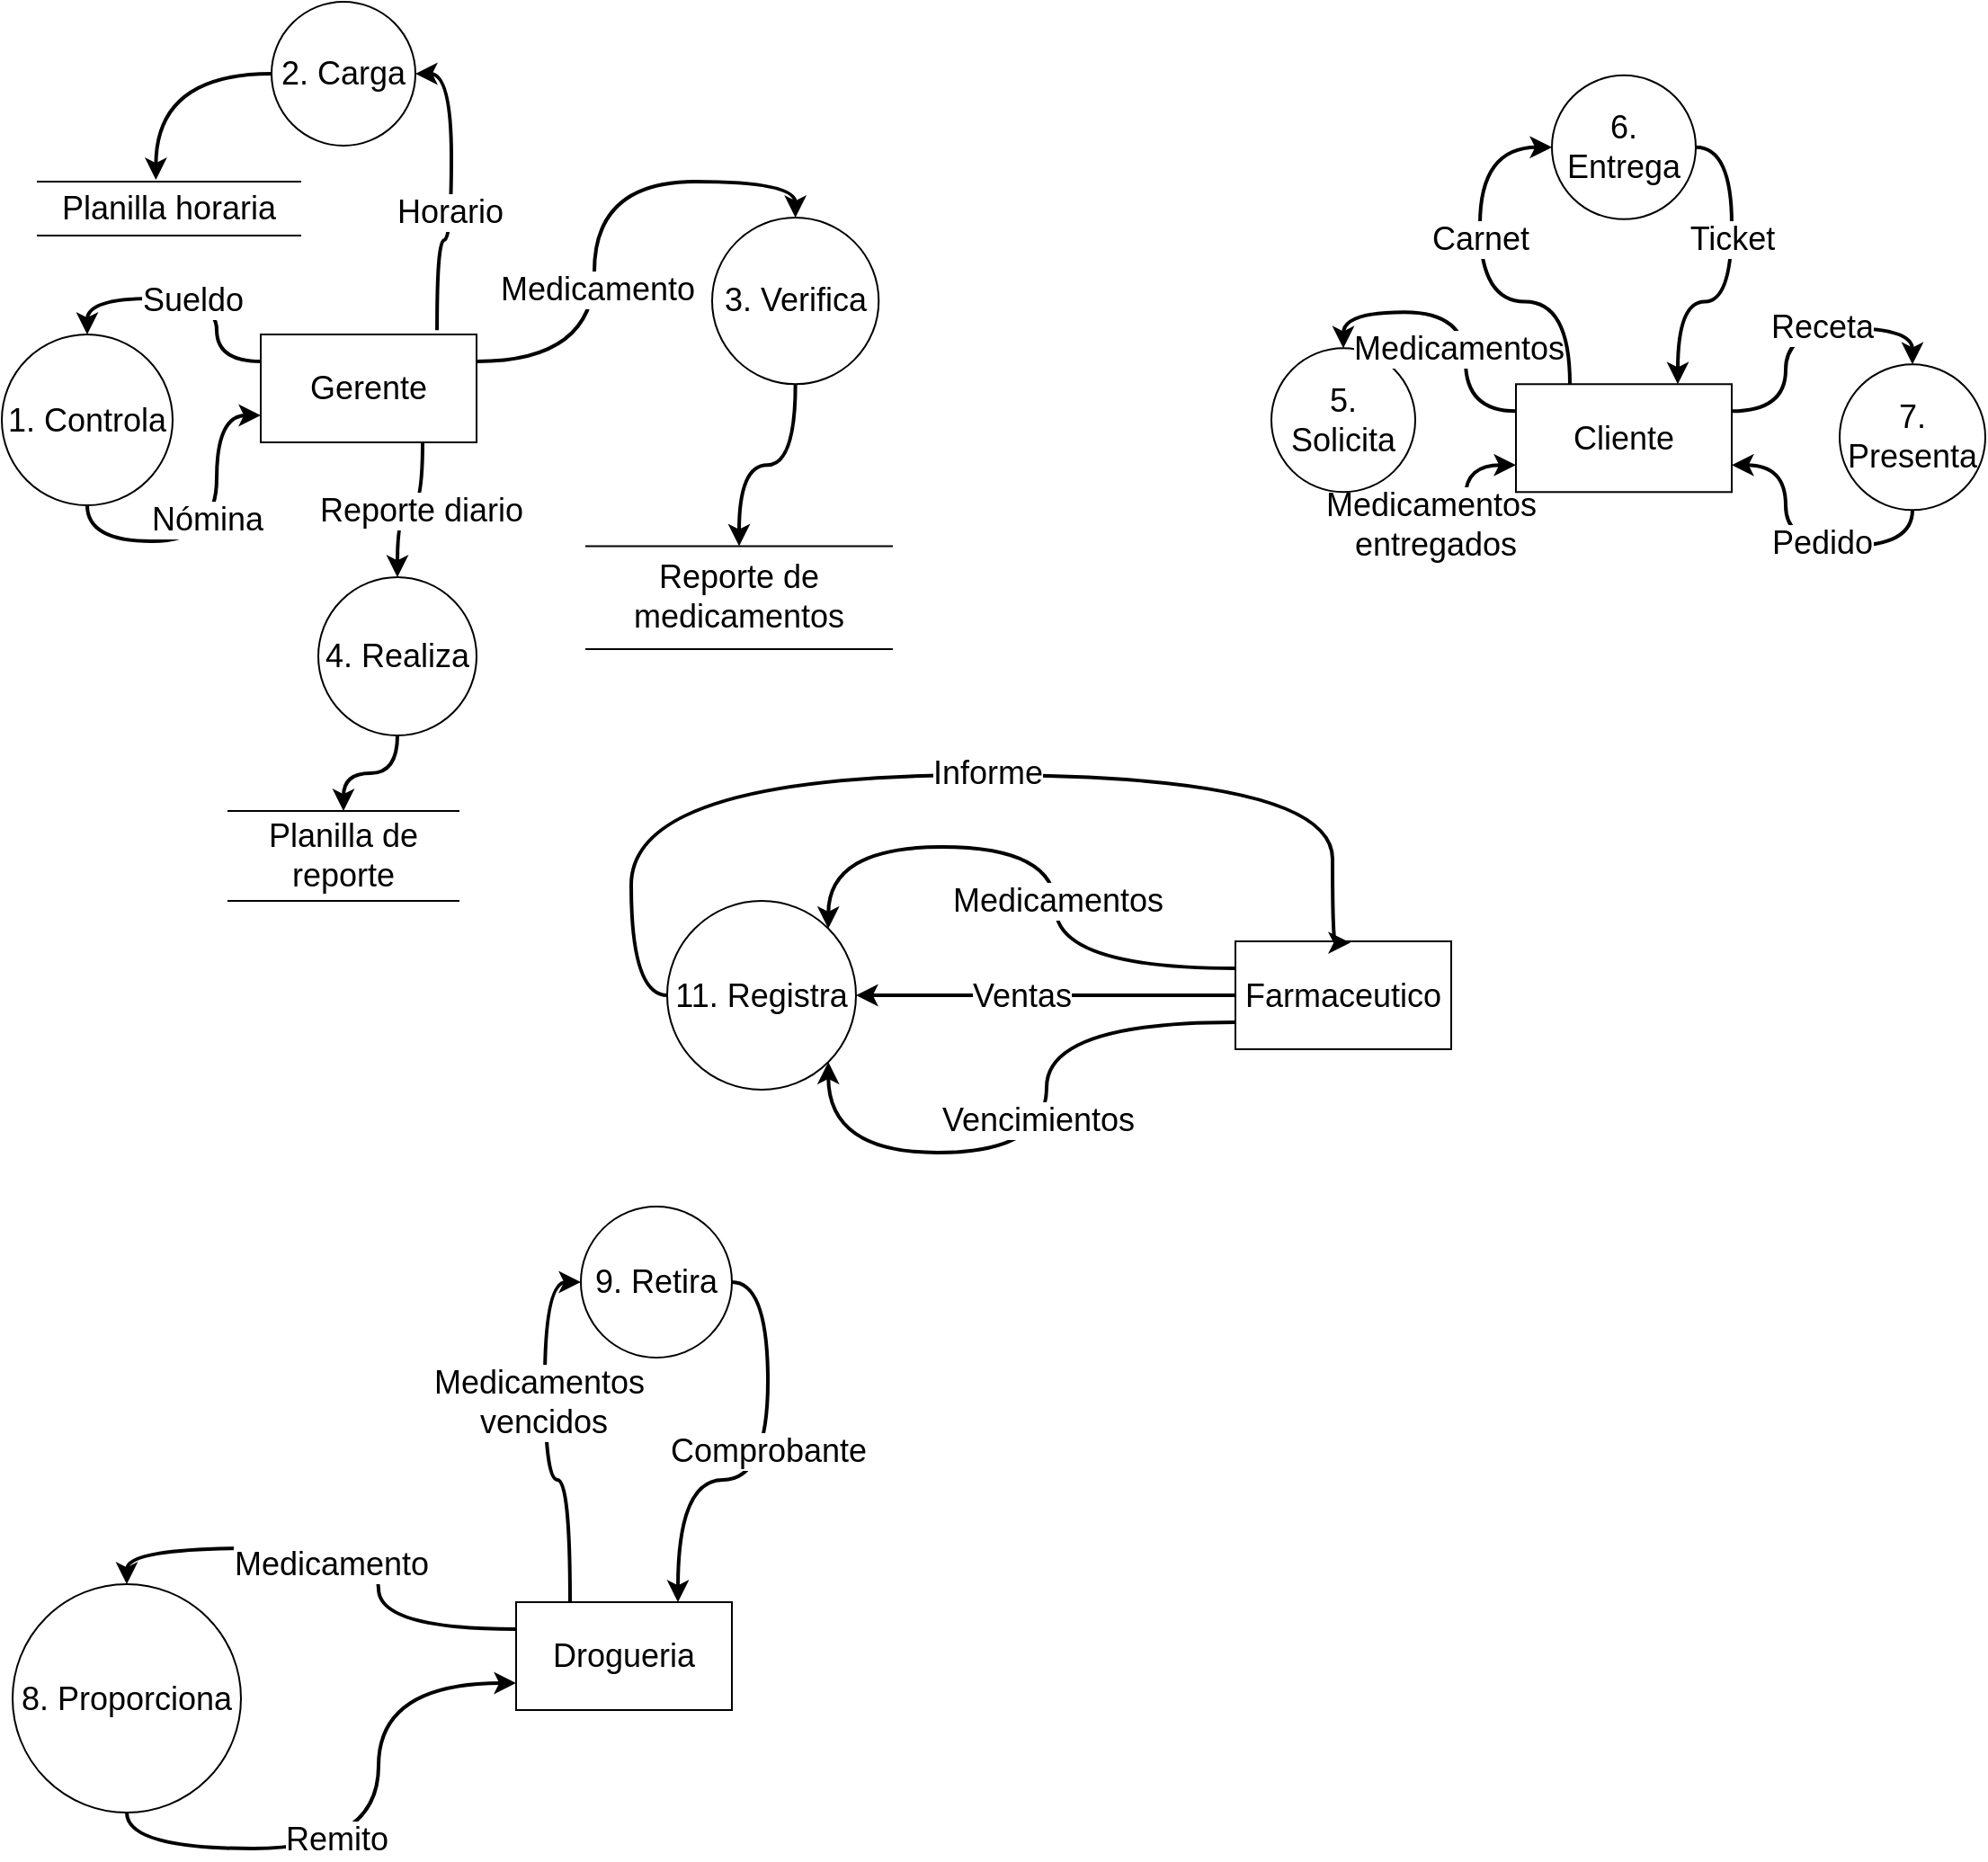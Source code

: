 <mxfile version="24.8.6" pages="2">
  <diagram id="8bPWiTlcKolvTdHzhJPU" name="DFD_Farmacia">
    <mxGraphModel dx="1303" dy="706" grid="1" gridSize="10" guides="1" tooltips="1" connect="1" arrows="1" fold="1" page="1" pageScale="1" pageWidth="827" pageHeight="1169" math="0" shadow="0">
      <root>
        <mxCell id="0" />
        <mxCell id="1" parent="0" />
        <mxCell id="YV-PIig6HxP3eE1vPEk6-2" style="edgeStyle=orthogonalEdgeStyle;shape=connector;curved=1;rounded=0;orthogonalLoop=1;jettySize=auto;html=1;exitX=0;exitY=0.25;exitDx=0;exitDy=0;strokeColor=default;align=center;verticalAlign=middle;fontFamily=Helvetica;fontSize=18;fontColor=default;labelBackgroundColor=default;endArrow=classic;entryX=0.5;entryY=0;entryDx=0;entryDy=0;strokeWidth=2;" parent="1" source="YV-PIig6HxP3eE1vPEk6-7" target="YV-PIig6HxP3eE1vPEk6-4" edge="1">
          <mxGeometry relative="1" as="geometry">
            <mxPoint x="144" y="170" as="targetPoint" />
          </mxGeometry>
        </mxCell>
        <mxCell id="YV-PIig6HxP3eE1vPEk6-3" value="Sueldo" style="edgeLabel;html=1;align=center;verticalAlign=middle;resizable=0;points=[];fontFamily=Helvetica;fontSize=18;fontColor=default;labelBackgroundColor=default;" parent="YV-PIig6HxP3eE1vPEk6-2" connectable="0" vertex="1">
          <mxGeometry x="0.07" y="2" relative="1" as="geometry">
            <mxPoint x="8" y="-1" as="offset" />
          </mxGeometry>
        </mxCell>
        <mxCell id="_czeDnfp9WcagnM8m164-10" style="edgeStyle=orthogonalEdgeStyle;shape=connector;curved=1;rounded=0;orthogonalLoop=1;jettySize=auto;html=1;exitX=0.5;exitY=1;exitDx=0;exitDy=0;entryX=0;entryY=0.75;entryDx=0;entryDy=0;strokeColor=default;align=center;verticalAlign=middle;fontFamily=Helvetica;fontSize=11;fontColor=default;labelBackgroundColor=default;endArrow=classic;strokeWidth=2;" edge="1" parent="1" source="YV-PIig6HxP3eE1vPEk6-4" target="YV-PIig6HxP3eE1vPEk6-7">
          <mxGeometry relative="1" as="geometry" />
        </mxCell>
        <mxCell id="_czeDnfp9WcagnM8m164-11" value="&lt;font style=&quot;font-size: 18px;&quot;&gt;Nómina&lt;/font&gt;" style="edgeLabel;html=1;align=center;verticalAlign=middle;resizable=0;points=[];fontFamily=Helvetica;fontSize=11;fontColor=default;labelBackgroundColor=default;" vertex="1" connectable="0" parent="_czeDnfp9WcagnM8m164-10">
          <mxGeometry x="0.123" y="6" relative="1" as="geometry">
            <mxPoint as="offset" />
          </mxGeometry>
        </mxCell>
        <mxCell id="YV-PIig6HxP3eE1vPEk6-4" value="1. Controla" style="ellipse;whiteSpace=wrap;html=1;aspect=fixed;fontSize=18;" parent="1" vertex="1">
          <mxGeometry x="4" y="195" width="95" height="95" as="geometry" />
        </mxCell>
        <mxCell id="YV-PIig6HxP3eE1vPEk6-5" value="2. Carga" style="ellipse;whiteSpace=wrap;html=1;aspect=fixed;fontSize=18;" parent="1" vertex="1">
          <mxGeometry x="154" y="10" width="80" height="80" as="geometry" />
        </mxCell>
        <mxCell id="YV-PIig6HxP3eE1vPEk6-27" style="edgeStyle=orthogonalEdgeStyle;shape=connector;curved=1;rounded=0;orthogonalLoop=1;jettySize=auto;html=1;exitX=0.5;exitY=1;exitDx=0;exitDy=0;entryX=0.5;entryY=0;entryDx=0;entryDy=0;strokeColor=default;align=center;verticalAlign=middle;fontFamily=Helvetica;fontSize=18;fontColor=default;labelBackgroundColor=default;endArrow=classic;strokeWidth=2;" parent="1" source="YV-PIig6HxP3eE1vPEk6-6" target="YV-PIig6HxP3eE1vPEk6-26" edge="1">
          <mxGeometry relative="1" as="geometry" />
        </mxCell>
        <mxCell id="YV-PIig6HxP3eE1vPEk6-6" value="4. Realiza" style="ellipse;whiteSpace=wrap;html=1;aspect=fixed;fontSize=18;" parent="1" vertex="1">
          <mxGeometry x="180" y="330" width="88" height="88" as="geometry" />
        </mxCell>
        <mxCell id="YV-PIig6HxP3eE1vPEk6-22" style="edgeStyle=orthogonalEdgeStyle;shape=connector;curved=1;rounded=0;orthogonalLoop=1;jettySize=auto;html=1;exitX=1;exitY=0.25;exitDx=0;exitDy=0;entryX=0.5;entryY=0;entryDx=0;entryDy=0;strokeColor=default;align=center;verticalAlign=middle;fontFamily=Helvetica;fontSize=18;fontColor=default;labelBackgroundColor=default;endArrow=classic;strokeWidth=2;" parent="1" source="YV-PIig6HxP3eE1vPEk6-7" target="YV-PIig6HxP3eE1vPEk6-8" edge="1">
          <mxGeometry relative="1" as="geometry" />
        </mxCell>
        <mxCell id="YV-PIig6HxP3eE1vPEk6-23" value="Medicamento" style="edgeLabel;html=1;align=center;verticalAlign=middle;resizable=0;points=[];fontFamily=Helvetica;fontSize=18;fontColor=default;labelBackgroundColor=default;" parent="YV-PIig6HxP3eE1vPEk6-22" connectable="0" vertex="1">
          <mxGeometry x="-0.362" y="-2" relative="1" as="geometry">
            <mxPoint x="-1" y="-11" as="offset" />
          </mxGeometry>
        </mxCell>
        <mxCell id="YV-PIig6HxP3eE1vPEk6-24" style="edgeStyle=orthogonalEdgeStyle;shape=connector;curved=1;rounded=0;orthogonalLoop=1;jettySize=auto;html=1;exitX=0.75;exitY=1;exitDx=0;exitDy=0;entryX=0.5;entryY=0;entryDx=0;entryDy=0;strokeColor=default;align=center;verticalAlign=middle;fontFamily=Helvetica;fontSize=18;fontColor=default;labelBackgroundColor=default;endArrow=classic;strokeWidth=2;" parent="1" source="YV-PIig6HxP3eE1vPEk6-7" target="YV-PIig6HxP3eE1vPEk6-6" edge="1">
          <mxGeometry relative="1" as="geometry" />
        </mxCell>
        <mxCell id="YV-PIig6HxP3eE1vPEk6-25" value="Reporte diario" style="edgeLabel;html=1;align=center;verticalAlign=middle;resizable=0;points=[];fontFamily=Helvetica;fontSize=18;fontColor=default;labelBackgroundColor=default;" parent="YV-PIig6HxP3eE1vPEk6-24" connectable="0" vertex="1">
          <mxGeometry x="0.107" y="-2" relative="1" as="geometry">
            <mxPoint x="11" y="2" as="offset" />
          </mxGeometry>
        </mxCell>
        <mxCell id="YV-PIig6HxP3eE1vPEk6-7" value="Gerente" style="rounded=0;whiteSpace=wrap;html=1;fontSize=18;" parent="1" vertex="1">
          <mxGeometry x="148" y="195" width="120" height="60" as="geometry" />
        </mxCell>
        <mxCell id="WtPq1VVU2qWThRhTAuw3-4" style="edgeStyle=orthogonalEdgeStyle;rounded=0;orthogonalLoop=1;jettySize=auto;html=1;exitX=0.5;exitY=1;exitDx=0;exitDy=0;entryX=0.5;entryY=0;entryDx=0;entryDy=0;curved=1;fontSize=18;strokeWidth=2;" parent="1" source="YV-PIig6HxP3eE1vPEk6-8" target="WtPq1VVU2qWThRhTAuw3-3" edge="1">
          <mxGeometry relative="1" as="geometry" />
        </mxCell>
        <mxCell id="YV-PIig6HxP3eE1vPEk6-8" value="3. Verifica" style="ellipse;whiteSpace=wrap;html=1;aspect=fixed;fontSize=18;" parent="1" vertex="1">
          <mxGeometry x="399" y="130" width="92.64" height="92.64" as="geometry" />
        </mxCell>
        <mxCell id="_czeDnfp9WcagnM8m164-1" style="edgeStyle=orthogonalEdgeStyle;rounded=0;orthogonalLoop=1;jettySize=auto;html=1;exitX=0;exitY=0.25;exitDx=0;exitDy=0;entryX=1;entryY=0;entryDx=0;entryDy=0;curved=1;strokeWidth=2;" edge="1" parent="1" source="YV-PIig6HxP3eE1vPEk6-14" target="-HLmebLIenSybxcBl1Y0-35">
          <mxGeometry relative="1" as="geometry">
            <Array as="points">
              <mxPoint x="590" y="547" />
              <mxPoint x="590" y="480" />
              <mxPoint x="464" y="480" />
            </Array>
          </mxGeometry>
        </mxCell>
        <mxCell id="_czeDnfp9WcagnM8m164-4" value="&lt;font style=&quot;font-size: 18px;&quot;&gt;Medicamentos&lt;/font&gt;" style="edgeLabel;html=1;align=center;verticalAlign=middle;resizable=0;points=[];" vertex="1" connectable="0" parent="_czeDnfp9WcagnM8m164-1">
          <mxGeometry x="0.209" y="4" relative="1" as="geometry">
            <mxPoint x="38" y="26" as="offset" />
          </mxGeometry>
        </mxCell>
        <mxCell id="_czeDnfp9WcagnM8m164-2" style="edgeStyle=orthogonalEdgeStyle;rounded=0;orthogonalLoop=1;jettySize=auto;html=1;exitX=0;exitY=0.75;exitDx=0;exitDy=0;entryX=1;entryY=1;entryDx=0;entryDy=0;curved=1;strokeWidth=2;" edge="1" parent="1" source="YV-PIig6HxP3eE1vPEk6-14" target="-HLmebLIenSybxcBl1Y0-35">
          <mxGeometry relative="1" as="geometry">
            <Array as="points">
              <mxPoint x="585" y="577" />
              <mxPoint x="585" y="650" />
              <mxPoint x="464" y="650" />
            </Array>
          </mxGeometry>
        </mxCell>
        <mxCell id="_czeDnfp9WcagnM8m164-6" value="&lt;font style=&quot;font-size: 18px;&quot;&gt;Vencimientos&lt;/font&gt;" style="edgeLabel;html=1;align=center;verticalAlign=middle;resizable=0;points=[];" vertex="1" connectable="0" parent="_czeDnfp9WcagnM8m164-2">
          <mxGeometry x="-0.038" y="-6" relative="1" as="geometry">
            <mxPoint x="1" y="-9" as="offset" />
          </mxGeometry>
        </mxCell>
        <mxCell id="_czeDnfp9WcagnM8m164-3" style="edgeStyle=orthogonalEdgeStyle;rounded=0;orthogonalLoop=1;jettySize=auto;html=1;exitX=0;exitY=0.5;exitDx=0;exitDy=0;entryX=1;entryY=0.5;entryDx=0;entryDy=0;curved=1;strokeWidth=2;" edge="1" parent="1" source="YV-PIig6HxP3eE1vPEk6-14" target="-HLmebLIenSybxcBl1Y0-35">
          <mxGeometry relative="1" as="geometry" />
        </mxCell>
        <mxCell id="_czeDnfp9WcagnM8m164-5" value="&lt;font style=&quot;font-size: 18px;&quot;&gt;Ventas&lt;/font&gt;" style="edgeLabel;html=1;align=center;verticalAlign=middle;resizable=0;points=[];" vertex="1" connectable="0" parent="_czeDnfp9WcagnM8m164-3">
          <mxGeometry x="0.059" relative="1" as="geometry">
            <mxPoint x="-8" as="offset" />
          </mxGeometry>
        </mxCell>
        <mxCell id="YV-PIig6HxP3eE1vPEk6-14" value="Farmaceutico" style="rounded=0;whiteSpace=wrap;html=1;fontSize=18;" parent="1" vertex="1">
          <mxGeometry x="690" y="532.5" width="120" height="60" as="geometry" />
        </mxCell>
        <mxCell id="YV-PIig6HxP3eE1vPEk6-18" style="edgeStyle=orthogonalEdgeStyle;shape=connector;curved=1;rounded=0;orthogonalLoop=1;jettySize=auto;html=1;exitX=0.817;exitY=-0.039;exitDx=0;exitDy=0;entryX=1;entryY=0.5;entryDx=0;entryDy=0;strokeColor=default;align=center;verticalAlign=middle;fontFamily=Helvetica;fontSize=18;fontColor=default;labelBackgroundColor=default;endArrow=classic;exitPerimeter=0;strokeWidth=2;" parent="1" source="YV-PIig6HxP3eE1vPEk6-7" target="YV-PIig6HxP3eE1vPEk6-5" edge="1">
          <mxGeometry relative="1" as="geometry" />
        </mxCell>
        <mxCell id="YV-PIig6HxP3eE1vPEk6-19" value="Horario" style="edgeLabel;html=1;align=center;verticalAlign=middle;resizable=0;points=[];fontFamily=Helvetica;fontSize=18;fontColor=default;labelBackgroundColor=default;" parent="YV-PIig6HxP3eE1vPEk6-18" connectable="0" vertex="1">
          <mxGeometry x="-0.135" y="1" relative="1" as="geometry">
            <mxPoint as="offset" />
          </mxGeometry>
        </mxCell>
        <mxCell id="YV-PIig6HxP3eE1vPEk6-20" value="Planilla horaria" style="shape=partialRectangle;whiteSpace=wrap;html=1;left=0;right=0;fillColor=none;fontFamily=Helvetica;fontSize=18;fontColor=default;labelBackgroundColor=default;" parent="1" vertex="1">
          <mxGeometry x="24" y="110" width="146" height="30" as="geometry" />
        </mxCell>
        <mxCell id="YV-PIig6HxP3eE1vPEk6-26" value="Planilla de reporte" style="shape=partialRectangle;whiteSpace=wrap;html=1;left=0;right=0;fillColor=none;fontFamily=Helvetica;fontSize=18;fontColor=default;labelBackgroundColor=default;" parent="1" vertex="1">
          <mxGeometry x="130" y="460" width="128" height="50" as="geometry" />
        </mxCell>
        <mxCell id="YV-PIig6HxP3eE1vPEk6-47" style="edgeStyle=orthogonalEdgeStyle;shape=connector;curved=1;rounded=0;orthogonalLoop=1;jettySize=auto;html=1;exitX=0;exitY=0.25;exitDx=0;exitDy=0;strokeColor=default;align=center;verticalAlign=middle;fontFamily=Helvetica;fontSize=18;fontColor=default;labelBackgroundColor=default;endArrow=classic;entryX=0.5;entryY=0;entryDx=0;entryDy=0;strokeWidth=2;" parent="1" source="YV-PIig6HxP3eE1vPEk6-55" target="YV-PIig6HxP3eE1vPEk6-49" edge="1">
          <mxGeometry relative="1" as="geometry">
            <mxPoint x="174" y="520.04" as="targetPoint" />
          </mxGeometry>
        </mxCell>
        <mxCell id="YV-PIig6HxP3eE1vPEk6-48" value="Medicamento" style="edgeLabel;html=1;align=center;verticalAlign=middle;resizable=0;points=[];fontFamily=Helvetica;fontSize=18;fontColor=default;labelBackgroundColor=default;" parent="YV-PIig6HxP3eE1vPEk6-47" connectable="0" vertex="1">
          <mxGeometry x="0.07" y="2" relative="1" as="geometry">
            <mxPoint x="2" y="7" as="offset" />
          </mxGeometry>
        </mxCell>
        <mxCell id="YV-PIig6HxP3eE1vPEk6-49" value="8. Proporciona" style="ellipse;whiteSpace=wrap;html=1;aspect=fixed;fontSize=18;" parent="1" vertex="1">
          <mxGeometry x="10" y="890" width="127" height="127" as="geometry" />
        </mxCell>
        <mxCell id="-HLmebLIenSybxcBl1Y0-60" style="edgeStyle=orthogonalEdgeStyle;shape=connector;curved=1;rounded=0;orthogonalLoop=1;jettySize=auto;html=1;exitX=0.25;exitY=0;exitDx=0;exitDy=0;entryX=0;entryY=0.5;entryDx=0;entryDy=0;strokeColor=default;align=center;verticalAlign=middle;fontFamily=Helvetica;fontSize=18;fontColor=default;labelBackgroundColor=default;endArrow=classic;strokeWidth=2;" parent="1" source="YV-PIig6HxP3eE1vPEk6-55" target="-HLmebLIenSybxcBl1Y0-53" edge="1">
          <mxGeometry relative="1" as="geometry" />
        </mxCell>
        <mxCell id="-HLmebLIenSybxcBl1Y0-61" value="Medicamentos&amp;nbsp;&lt;div style=&quot;font-size: 18px;&quot;&gt;vencidos&lt;/div&gt;" style="edgeLabel;html=1;align=center;verticalAlign=middle;resizable=0;points=[];fontFamily=Helvetica;fontSize=18;fontColor=default;labelBackgroundColor=default;" parent="-HLmebLIenSybxcBl1Y0-60" vertex="1" connectable="0">
          <mxGeometry x="0.183" y="1" relative="1" as="geometry">
            <mxPoint as="offset" />
          </mxGeometry>
        </mxCell>
        <mxCell id="YV-PIig6HxP3eE1vPEk6-55" value="Drogueria" style="rounded=0;whiteSpace=wrap;html=1;fontSize=18;" parent="1" vertex="1">
          <mxGeometry x="290" y="900" width="120" height="60" as="geometry" />
        </mxCell>
        <mxCell id="YV-PIig6HxP3eE1vPEk6-57" style="edgeStyle=orthogonalEdgeStyle;shape=connector;curved=1;rounded=0;orthogonalLoop=1;jettySize=auto;html=1;strokeColor=default;align=center;verticalAlign=middle;fontFamily=Helvetica;fontSize=18;fontColor=default;labelBackgroundColor=default;endArrow=classic;entryX=0;entryY=0.75;entryDx=0;entryDy=0;exitX=0.5;exitY=1;exitDx=0;exitDy=0;strokeWidth=2;" parent="1" source="YV-PIig6HxP3eE1vPEk6-49" target="YV-PIig6HxP3eE1vPEk6-55" edge="1">
          <mxGeometry relative="1" as="geometry">
            <mxPoint x="74.0" y="660" as="targetPoint" />
          </mxGeometry>
        </mxCell>
        <mxCell id="YV-PIig6HxP3eE1vPEk6-58" value="Remito" style="edgeLabel;html=1;align=center;verticalAlign=middle;resizable=0;points=[];fontFamily=Helvetica;fontSize=18;fontColor=default;labelBackgroundColor=default;" parent="YV-PIig6HxP3eE1vPEk6-57" connectable="0" vertex="1">
          <mxGeometry x="-0.225" y="7" relative="1" as="geometry">
            <mxPoint x="9" y="2" as="offset" />
          </mxGeometry>
        </mxCell>
        <mxCell id="WtPq1VVU2qWThRhTAuw3-3" value="Reporte de medicamentos" style="shape=partialRectangle;whiteSpace=wrap;html=1;left=0;right=0;fillColor=none;fontFamily=Helvetica;fontSize=18;fontColor=default;labelBackgroundColor=default;" parent="1" vertex="1">
          <mxGeometry x="329" y="312.71" width="170" height="57.29" as="geometry" />
        </mxCell>
        <mxCell id="-HLmebLIenSybxcBl1Y0-17" style="edgeStyle=orthogonalEdgeStyle;shape=connector;curved=1;rounded=0;orthogonalLoop=1;jettySize=auto;html=1;exitX=0.5;exitY=1;exitDx=0;exitDy=0;entryX=1;entryY=0.75;entryDx=0;entryDy=0;strokeColor=default;align=center;verticalAlign=middle;fontFamily=Helvetica;fontSize=18;fontColor=default;labelBackgroundColor=default;endArrow=classic;strokeWidth=2;" parent="1" source="-HLmebLIenSybxcBl1Y0-19" target="-HLmebLIenSybxcBl1Y0-29" edge="1">
          <mxGeometry relative="1" as="geometry" />
        </mxCell>
        <mxCell id="-HLmebLIenSybxcBl1Y0-18" value="Pedido" style="edgeLabel;html=1;align=center;verticalAlign=middle;resizable=0;points=[];fontFamily=Helvetica;fontSize=18;fontColor=default;labelBackgroundColor=default;" parent="-HLmebLIenSybxcBl1Y0-17" vertex="1" connectable="0">
          <mxGeometry x="-0.071" y="-2" relative="1" as="geometry">
            <mxPoint x="6" as="offset" />
          </mxGeometry>
        </mxCell>
        <mxCell id="-HLmebLIenSybxcBl1Y0-19" value="7. Presenta" style="ellipse;whiteSpace=wrap;html=1;aspect=fixed;fontSize=18;" parent="1" vertex="1">
          <mxGeometry x="1026" y="211.64" width="81" height="81" as="geometry" />
        </mxCell>
        <mxCell id="-HLmebLIenSybxcBl1Y0-20" style="edgeStyle=orthogonalEdgeStyle;shape=connector;curved=1;rounded=0;orthogonalLoop=1;jettySize=auto;html=1;exitX=0.5;exitY=1;exitDx=0;exitDy=0;entryX=0;entryY=0.75;entryDx=0;entryDy=0;strokeColor=default;align=center;verticalAlign=middle;fontFamily=Helvetica;fontSize=18;fontColor=default;labelBackgroundColor=default;endArrow=classic;strokeWidth=2;" parent="1" source="-HLmebLIenSybxcBl1Y0-22" target="-HLmebLIenSybxcBl1Y0-29" edge="1">
          <mxGeometry relative="1" as="geometry" />
        </mxCell>
        <mxCell id="-HLmebLIenSybxcBl1Y0-21" value="Medicamentos&amp;nbsp;&lt;div style=&quot;font-size: 18px;&quot;&gt;entregados&lt;/div&gt;" style="edgeLabel;html=1;align=center;verticalAlign=middle;resizable=0;points=[];fontFamily=Helvetica;fontSize=18;fontColor=default;labelBackgroundColor=default;" parent="-HLmebLIenSybxcBl1Y0-20" vertex="1" connectable="0">
          <mxGeometry x="-0.298" y="3" relative="1" as="geometry">
            <mxPoint x="18" y="1" as="offset" />
          </mxGeometry>
        </mxCell>
        <mxCell id="-HLmebLIenSybxcBl1Y0-22" value="5. Solicita" style="ellipse;whiteSpace=wrap;html=1;aspect=fixed;fontSize=18;" parent="1" vertex="1">
          <mxGeometry x="710" y="202.64" width="80" height="80" as="geometry" />
        </mxCell>
        <mxCell id="-HLmebLIenSybxcBl1Y0-23" style="edgeStyle=orthogonalEdgeStyle;shape=connector;curved=1;rounded=0;orthogonalLoop=1;jettySize=auto;html=1;exitX=0;exitY=0.25;exitDx=0;exitDy=0;entryX=0.5;entryY=0;entryDx=0;entryDy=0;strokeColor=default;align=center;verticalAlign=middle;fontFamily=Helvetica;fontSize=18;fontColor=default;labelBackgroundColor=default;endArrow=classic;strokeWidth=2;" parent="1" source="-HLmebLIenSybxcBl1Y0-29" target="-HLmebLIenSybxcBl1Y0-22" edge="1">
          <mxGeometry relative="1" as="geometry" />
        </mxCell>
        <mxCell id="-HLmebLIenSybxcBl1Y0-24" value="Medicamentos" style="edgeLabel;html=1;align=center;verticalAlign=middle;resizable=0;points=[];fontFamily=Helvetica;fontSize=18;fontColor=default;labelBackgroundColor=default;" parent="-HLmebLIenSybxcBl1Y0-23" vertex="1" connectable="0">
          <mxGeometry x="0.265" y="1" relative="1" as="geometry">
            <mxPoint x="21" y="19" as="offset" />
          </mxGeometry>
        </mxCell>
        <mxCell id="-HLmebLIenSybxcBl1Y0-25" style="edgeStyle=orthogonalEdgeStyle;shape=connector;curved=1;rounded=0;orthogonalLoop=1;jettySize=auto;html=1;exitX=0.25;exitY=0;exitDx=0;exitDy=0;entryX=0;entryY=0.5;entryDx=0;entryDy=0;strokeColor=default;align=center;verticalAlign=middle;fontFamily=Helvetica;fontSize=18;fontColor=default;labelBackgroundColor=default;endArrow=classic;strokeWidth=2;" parent="1" source="-HLmebLIenSybxcBl1Y0-29" target="-HLmebLIenSybxcBl1Y0-32" edge="1">
          <mxGeometry relative="1" as="geometry" />
        </mxCell>
        <mxCell id="-HLmebLIenSybxcBl1Y0-26" value="Carnet" style="edgeLabel;html=1;align=center;verticalAlign=middle;resizable=0;points=[];fontFamily=Helvetica;fontSize=18;fontColor=default;labelBackgroundColor=default;" parent="-HLmebLIenSybxcBl1Y0-25" vertex="1" connectable="0">
          <mxGeometry x="-0.008" y="-3" relative="1" as="geometry">
            <mxPoint x="-3" y="-21" as="offset" />
          </mxGeometry>
        </mxCell>
        <mxCell id="-HLmebLIenSybxcBl1Y0-27" style="edgeStyle=orthogonalEdgeStyle;shape=connector;curved=1;rounded=0;orthogonalLoop=1;jettySize=auto;html=1;exitX=1;exitY=0.25;exitDx=0;exitDy=0;entryX=0.5;entryY=0;entryDx=0;entryDy=0;strokeColor=default;align=center;verticalAlign=middle;fontFamily=Helvetica;fontSize=18;fontColor=default;labelBackgroundColor=default;endArrow=classic;strokeWidth=2;" parent="1" source="-HLmebLIenSybxcBl1Y0-29" target="-HLmebLIenSybxcBl1Y0-19" edge="1">
          <mxGeometry relative="1" as="geometry" />
        </mxCell>
        <mxCell id="-HLmebLIenSybxcBl1Y0-28" value="Receta" style="edgeLabel;html=1;align=center;verticalAlign=middle;resizable=0;points=[];fontFamily=Helvetica;fontSize=18;fontColor=default;labelBackgroundColor=default;" parent="-HLmebLIenSybxcBl1Y0-27" vertex="1" connectable="0">
          <mxGeometry x="-0.224" y="-3" relative="1" as="geometry">
            <mxPoint x="17" y="-12" as="offset" />
          </mxGeometry>
        </mxCell>
        <mxCell id="-HLmebLIenSybxcBl1Y0-29" value="Cliente" style="rounded=0;whiteSpace=wrap;html=1;fontSize=18;" parent="1" vertex="1">
          <mxGeometry x="846" y="222.64" width="120" height="60" as="geometry" />
        </mxCell>
        <mxCell id="-HLmebLIenSybxcBl1Y0-30" style="edgeStyle=orthogonalEdgeStyle;shape=connector;curved=1;rounded=0;orthogonalLoop=1;jettySize=auto;html=1;exitX=1;exitY=0.5;exitDx=0;exitDy=0;strokeColor=default;align=center;verticalAlign=middle;fontFamily=Helvetica;fontSize=18;fontColor=default;labelBackgroundColor=default;endArrow=classic;entryX=0.75;entryY=0;entryDx=0;entryDy=0;strokeWidth=2;" parent="1" source="-HLmebLIenSybxcBl1Y0-32" target="-HLmebLIenSybxcBl1Y0-29" edge="1">
          <mxGeometry relative="1" as="geometry">
            <mxPoint x="1005.5" y="222.64" as="targetPoint" />
          </mxGeometry>
        </mxCell>
        <mxCell id="-HLmebLIenSybxcBl1Y0-31" value="Ticket" style="edgeLabel;html=1;align=center;verticalAlign=middle;resizable=0;points=[];fontFamily=Helvetica;fontSize=18;fontColor=default;labelBackgroundColor=default;" parent="-HLmebLIenSybxcBl1Y0-30" vertex="1" connectable="0">
          <mxGeometry x="0.042" relative="1" as="geometry">
            <mxPoint y="-24" as="offset" />
          </mxGeometry>
        </mxCell>
        <mxCell id="-HLmebLIenSybxcBl1Y0-32" value="6. Entrega" style="ellipse;whiteSpace=wrap;html=1;aspect=fixed;fontSize=18;" parent="1" vertex="1">
          <mxGeometry x="866" y="50.93" width="80" height="80" as="geometry" />
        </mxCell>
        <mxCell id="-HLmebLIenSybxcBl1Y0-35" value="11. Registra" style="ellipse;whiteSpace=wrap;html=1;aspect=fixed;fontSize=18;" parent="1" vertex="1">
          <mxGeometry x="374" y="510" width="105" height="105" as="geometry" />
        </mxCell>
        <mxCell id="-HLmebLIenSybxcBl1Y0-57" style="edgeStyle=orthogonalEdgeStyle;shape=connector;curved=1;rounded=0;orthogonalLoop=1;jettySize=auto;html=1;exitX=1;exitY=0.5;exitDx=0;exitDy=0;entryX=0.75;entryY=0;entryDx=0;entryDy=0;strokeColor=default;align=center;verticalAlign=middle;fontFamily=Helvetica;fontSize=18;fontColor=default;labelBackgroundColor=default;endArrow=classic;strokeWidth=2;" parent="1" source="-HLmebLIenSybxcBl1Y0-53" target="YV-PIig6HxP3eE1vPEk6-55" edge="1">
          <mxGeometry relative="1" as="geometry" />
        </mxCell>
        <mxCell id="-HLmebLIenSybxcBl1Y0-58" value="Comprobante" style="edgeLabel;html=1;align=center;verticalAlign=middle;resizable=0;points=[];fontFamily=Helvetica;fontSize=18;fontColor=default;labelBackgroundColor=default;" parent="-HLmebLIenSybxcBl1Y0-57" vertex="1" connectable="0">
          <mxGeometry x="-0.082" relative="1" as="geometry">
            <mxPoint as="offset" />
          </mxGeometry>
        </mxCell>
        <mxCell id="-HLmebLIenSybxcBl1Y0-53" value="9. Retira" style="ellipse;whiteSpace=wrap;html=1;aspect=fixed;fontSize=18;" parent="1" vertex="1">
          <mxGeometry x="326" y="680" width="84" height="84" as="geometry" />
        </mxCell>
        <mxCell id="_czeDnfp9WcagnM8m164-7" style="edgeStyle=orthogonalEdgeStyle;rounded=0;orthogonalLoop=1;jettySize=auto;html=1;exitX=0;exitY=0.5;exitDx=0;exitDy=0;entryX=0.533;entryY=0.013;entryDx=0;entryDy=0;entryPerimeter=0;curved=1;strokeWidth=2;" edge="1" parent="1" source="-HLmebLIenSybxcBl1Y0-35" target="YV-PIig6HxP3eE1vPEk6-14">
          <mxGeometry relative="1" as="geometry">
            <Array as="points">
              <mxPoint x="354" y="563" />
              <mxPoint x="354" y="440" />
              <mxPoint x="744" y="440" />
            </Array>
          </mxGeometry>
        </mxCell>
        <mxCell id="_czeDnfp9WcagnM8m164-8" value="&lt;span style=&quot;font-size: 18px;&quot;&gt;Informe&lt;/span&gt;" style="edgeLabel;html=1;align=center;verticalAlign=middle;resizable=0;points=[];" vertex="1" connectable="0" parent="_czeDnfp9WcagnM8m164-7">
          <mxGeometry x="0.069" y="1" relative="1" as="geometry">
            <mxPoint as="offset" />
          </mxGeometry>
        </mxCell>
        <mxCell id="_czeDnfp9WcagnM8m164-9" style="edgeStyle=orthogonalEdgeStyle;rounded=0;orthogonalLoop=1;jettySize=auto;html=1;exitX=0;exitY=0.5;exitDx=0;exitDy=0;entryX=0.45;entryY=-0.033;entryDx=0;entryDy=0;entryPerimeter=0;curved=1;strokeWidth=2;" edge="1" parent="1" source="YV-PIig6HxP3eE1vPEk6-5" target="YV-PIig6HxP3eE1vPEk6-20">
          <mxGeometry relative="1" as="geometry" />
        </mxCell>
      </root>
    </mxGraphModel>
  </diagram>
  <diagram id="hfL9VkpcNAfhfD8cQorw" name="DER_Farmacia">
    <mxGraphModel dx="1042" dy="565" grid="1" gridSize="10" guides="1" tooltips="1" connect="1" arrows="1" fold="1" page="1" pageScale="1" pageWidth="827" pageHeight="1169" math="0" shadow="0">
      <root>
        <mxCell id="0" />
        <mxCell id="1" parent="0" />
        <mxCell id="zKrqzVpvnBBqY-nF42Q9-30" style="edgeStyle=orthogonalEdgeStyle;rounded=0;orthogonalLoop=1;jettySize=auto;html=1;entryX=0.36;entryY=1.024;entryDx=0;entryDy=0;entryPerimeter=0;" edge="1" parent="1" source="PA_TCz9xRh9xSV_oXa-k-13" target="PA_TCz9xRh9xSV_oXa-k-2">
          <mxGeometry relative="1" as="geometry">
            <Array as="points">
              <mxPoint x="290" y="238" />
              <mxPoint x="286" y="238" />
            </Array>
          </mxGeometry>
        </mxCell>
        <mxCell id="zKrqzVpvnBBqY-nF42Q9-23" value="" style="rounded=0;whiteSpace=wrap;html=1;" vertex="1" parent="1">
          <mxGeometry x="450" y="350" width="90" height="40" as="geometry" />
        </mxCell>
        <mxCell id="zKrqzVpvnBBqY-nF42Q9-16" style="edgeStyle=orthogonalEdgeStyle;rounded=0;orthogonalLoop=1;jettySize=auto;html=1;exitX=0.5;exitY=1;exitDx=0;exitDy=0;entryX=0.373;entryY=0.073;entryDx=0;entryDy=0;entryPerimeter=0;" edge="1" parent="1" source="PA_TCz9xRh9xSV_oXa-k-8" target="uQWyk7mKVvRFVSpA66os-1">
          <mxGeometry relative="1" as="geometry" />
        </mxCell>
        <mxCell id="zKrqzVpvnBBqY-nF42Q9-15" value="" style="rhombus;whiteSpace=wrap;html=1;" vertex="1" parent="1">
          <mxGeometry x="260" y="480" width="60" height="60" as="geometry" />
        </mxCell>
        <mxCell id="uQWyk7mKVvRFVSpA66os-4" value="" style="rounded=0;whiteSpace=wrap;html=1;" parent="1" vertex="1">
          <mxGeometry x="265" y="595" width="70" height="30" as="geometry" />
        </mxCell>
        <mxCell id="X5R0ymO6Hlq577S1Xbkf-3" style="edgeStyle=orthogonalEdgeStyle;rounded=0;orthogonalLoop=1;jettySize=auto;html=1;exitX=1;exitY=0.5;exitDx=0;exitDy=0;entryX=0;entryY=0.5;entryDx=0;entryDy=0;" parent="1" source="PA_TCz9xRh9xSV_oXa-k-1" target="PA_TCz9xRh9xSV_oXa-k-2" edge="1">
          <mxGeometry relative="1" as="geometry" />
        </mxCell>
        <mxCell id="PA_TCz9xRh9xSV_oXa-k-1" value="" style="rounded=0;whiteSpace=wrap;html=1;" parent="1" vertex="1">
          <mxGeometry x="30" y="70" width="100" height="50" as="geometry" />
        </mxCell>
        <mxCell id="PA_TCz9xRh9xSV_oXa-k-2" value="" style="rounded=0;whiteSpace=wrap;html=1;" parent="1" vertex="1">
          <mxGeometry x="250" y="70" width="100" height="50" as="geometry" />
        </mxCell>
        <mxCell id="X5R0ymO6Hlq577S1Xbkf-2" style="edgeStyle=orthogonalEdgeStyle;rounded=0;orthogonalLoop=1;jettySize=auto;html=1;exitX=0;exitY=0.5;exitDx=0;exitDy=0;entryX=1;entryY=0.5;entryDx=0;entryDy=0;" parent="1" source="PA_TCz9xRh9xSV_oXa-k-3" target="PA_TCz9xRh9xSV_oXa-k-2" edge="1">
          <mxGeometry relative="1" as="geometry" />
        </mxCell>
        <mxCell id="PA_TCz9xRh9xSV_oXa-k-3" value="" style="rounded=0;whiteSpace=wrap;html=1;" parent="1" vertex="1">
          <mxGeometry x="470" y="70" width="100" height="50" as="geometry" />
        </mxCell>
        <mxCell id="PA_TCz9xRh9xSV_oXa-k-36" style="edgeStyle=orthogonalEdgeStyle;rounded=0;orthogonalLoop=1;jettySize=auto;html=1;exitX=0;exitY=0.5;exitDx=0;exitDy=0;entryX=1;entryY=0.5;entryDx=0;entryDy=0;" parent="1" source="PA_TCz9xRh9xSV_oXa-k-4" target="PA_TCz9xRh9xSV_oXa-k-3" edge="1">
          <mxGeometry relative="1" as="geometry" />
        </mxCell>
        <mxCell id="PA_TCz9xRh9xSV_oXa-k-4" value="" style="rounded=0;whiteSpace=wrap;html=1;" parent="1" vertex="1">
          <mxGeometry x="700" y="70" width="110" height="50" as="geometry" />
        </mxCell>
        <mxCell id="PA_TCz9xRh9xSV_oXa-k-5" value="" style="rhombus;whiteSpace=wrap;html=1;" parent="1" vertex="1">
          <mxGeometry x="170" y="70" width="50" height="50" as="geometry" />
        </mxCell>
        <mxCell id="PA_TCz9xRh9xSV_oXa-k-6" value="" style="rhombus;whiteSpace=wrap;html=1;" parent="1" vertex="1">
          <mxGeometry x="384" y="70" width="56" height="50" as="geometry" />
        </mxCell>
        <mxCell id="PA_TCz9xRh9xSV_oXa-k-7" value="" style="rhombus;whiteSpace=wrap;html=1;" parent="1" vertex="1">
          <mxGeometry x="610" y="70" width="60" height="55" as="geometry" />
        </mxCell>
        <mxCell id="zKrqzVpvnBBqY-nF42Q9-26" style="edgeStyle=orthogonalEdgeStyle;rounded=0;orthogonalLoop=1;jettySize=auto;html=1;exitX=1;exitY=0.5;exitDx=0;exitDy=0;entryX=0;entryY=0.5;entryDx=0;entryDy=0;" edge="1" parent="1" source="PA_TCz9xRh9xSV_oXa-k-8" target="zKrqzVpvnBBqY-nF42Q9-23">
          <mxGeometry relative="1" as="geometry" />
        </mxCell>
        <mxCell id="PA_TCz9xRh9xSV_oXa-k-8" value="" style="rounded=0;whiteSpace=wrap;html=1;" parent="1" vertex="1">
          <mxGeometry x="240" y="340" width="100" height="60" as="geometry" />
        </mxCell>
        <mxCell id="PA_TCz9xRh9xSV_oXa-k-9" value="Cliente" style="text;html=1;align=center;verticalAlign=middle;whiteSpace=wrap;rounded=0;fontSize=14;" parent="1" vertex="1">
          <mxGeometry x="45" y="75" width="70" height="35" as="geometry" />
        </mxCell>
        <mxCell id="PA_TCz9xRh9xSV_oXa-k-10" value="Medicamento" style="text;html=1;align=center;verticalAlign=middle;whiteSpace=wrap;rounded=0;fontSize=14;" parent="1" vertex="1">
          <mxGeometry x="270" y="80" width="60" height="30" as="geometry" />
        </mxCell>
        <mxCell id="PA_TCz9xRh9xSV_oXa-k-11" value="Farmaceutico" style="text;html=1;align=center;verticalAlign=middle;whiteSpace=wrap;rounded=0;fontSize=14;" parent="1" vertex="1">
          <mxGeometry x="490" y="77.5" width="60" height="30" as="geometry" />
        </mxCell>
        <mxCell id="PA_TCz9xRh9xSV_oXa-k-12" value="Gerente" style="text;html=1;align=center;verticalAlign=middle;whiteSpace=wrap;rounded=0;fontSize=14;" parent="1" vertex="1">
          <mxGeometry x="725" y="80" width="60" height="30" as="geometry" />
        </mxCell>
        <mxCell id="PA_TCz9xRh9xSV_oXa-k-13" value="Drogueria" style="text;html=1;align=center;verticalAlign=middle;whiteSpace=wrap;rounded=0;fontSize=14;" parent="1" vertex="1">
          <mxGeometry x="260" y="355" width="60" height="30" as="geometry" />
        </mxCell>
        <mxCell id="PA_TCz9xRh9xSV_oXa-k-25" value="" style="rhombus;whiteSpace=wrap;html=1;" parent="1" vertex="1">
          <mxGeometry x="250" y="200" width="80" height="80" as="geometry" />
        </mxCell>
        <mxCell id="PA_TCz9xRh9xSV_oXa-k-26" value="Compra" style="text;html=1;align=center;verticalAlign=middle;whiteSpace=wrap;rounded=0;fontSize=10;" parent="1" vertex="1">
          <mxGeometry x="165" y="80" width="60" height="30" as="geometry" />
        </mxCell>
        <mxCell id="PA_TCz9xRh9xSV_oXa-k-28" value="Entrega" style="text;html=1;align=center;verticalAlign=middle;whiteSpace=wrap;rounded=0;fontSize=11;" parent="1" vertex="1">
          <mxGeometry x="382" y="80" width="60" height="30" as="geometry" />
        </mxCell>
        <mxCell id="PA_TCz9xRh9xSV_oXa-k-29" value="Controla" style="text;html=1;align=center;verticalAlign=middle;whiteSpace=wrap;rounded=0;fontSize=11;" parent="1" vertex="1">
          <mxGeometry x="610" y="80" width="60" height="30" as="geometry" />
        </mxCell>
        <mxCell id="PA_TCz9xRh9xSV_oXa-k-30" value="Suministra" style="text;html=1;align=center;verticalAlign=middle;whiteSpace=wrap;rounded=0;fontSize=12;" parent="1" vertex="1">
          <mxGeometry x="260" y="225" width="60" height="30" as="geometry" />
        </mxCell>
        <mxCell id="PA_TCz9xRh9xSV_oXa-k-31" value="" style="rounded=0;whiteSpace=wrap;html=1;" parent="1" vertex="1">
          <mxGeometry x="45" y="260" width="90" height="40" as="geometry" />
        </mxCell>
        <mxCell id="PA_TCz9xRh9xSV_oXa-k-32" value="Ticket&lt;div&gt;Fiscal&lt;/div&gt;" style="text;html=1;align=center;verticalAlign=middle;whiteSpace=wrap;rounded=0;" parent="1" vertex="1">
          <mxGeometry x="60" y="265" width="60" height="30" as="geometry" />
        </mxCell>
        <mxCell id="uQWyk7mKVvRFVSpA66os-1" value="Factura" style="text;html=1;align=center;verticalAlign=middle;whiteSpace=wrap;rounded=0;" parent="1" vertex="1">
          <mxGeometry x="270" y="595" width="60" height="30" as="geometry" />
        </mxCell>
        <mxCell id="X5R0ymO6Hlq577S1Xbkf-4" style="edgeStyle=orthogonalEdgeStyle;rounded=0;orthogonalLoop=1;jettySize=auto;html=1;exitX=0.5;exitY=1;exitDx=0;exitDy=0;entryX=0.434;entryY=-0.068;entryDx=0;entryDy=0;entryPerimeter=0;" parent="1" edge="1">
          <mxGeometry relative="1" as="geometry">
            <mxPoint x="85.44" y="120" as="sourcePoint" />
            <mxPoint x="84.5" y="257.28" as="targetPoint" />
            <Array as="points">
              <mxPoint x="85.44" y="180" />
              <mxPoint x="84.44" y="180" />
            </Array>
          </mxGeometry>
        </mxCell>
        <mxCell id="zKrqzVpvnBBqY-nF42Q9-1" value="1" style="text;html=1;align=center;verticalAlign=middle;whiteSpace=wrap;rounded=0;" vertex="1" parent="1">
          <mxGeometry x="120" y="70" width="50" height="20" as="geometry" />
        </mxCell>
        <mxCell id="zKrqzVpvnBBqY-nF42Q9-5" value="N" style="text;html=1;align=center;verticalAlign=middle;whiteSpace=wrap;rounded=0;" vertex="1" parent="1">
          <mxGeometry x="210" y="65" width="60" height="30" as="geometry" />
        </mxCell>
        <mxCell id="zKrqzVpvnBBqY-nF42Q9-7" value="N" style="text;html=1;align=center;verticalAlign=middle;whiteSpace=wrap;rounded=0;" vertex="1" parent="1">
          <mxGeometry x="280" y="130" width="60" height="30" as="geometry" />
        </mxCell>
        <mxCell id="zKrqzVpvnBBqY-nF42Q9-8" value="1" style="text;html=1;align=center;verticalAlign=middle;whiteSpace=wrap;rounded=0;" vertex="1" parent="1">
          <mxGeometry x="660" y="65" width="60" height="30" as="geometry" />
        </mxCell>
        <mxCell id="zKrqzVpvnBBqY-nF42Q9-9" value="N" style="text;html=1;align=center;verticalAlign=middle;whiteSpace=wrap;rounded=0;" vertex="1" parent="1">
          <mxGeometry x="555" y="70" width="60" height="30" as="geometry" />
        </mxCell>
        <mxCell id="zKrqzVpvnBBqY-nF42Q9-10" value="1" style="text;html=1;align=center;verticalAlign=middle;whiteSpace=wrap;rounded=0;" vertex="1" parent="1">
          <mxGeometry x="430" y="65" width="60" height="30" as="geometry" />
        </mxCell>
        <mxCell id="zKrqzVpvnBBqY-nF42Q9-11" value="N" style="text;html=1;align=center;verticalAlign=middle;whiteSpace=wrap;rounded=0;" vertex="1" parent="1">
          <mxGeometry x="340" y="65" width="60" height="30" as="geometry" />
        </mxCell>
        <mxCell id="zKrqzVpvnBBqY-nF42Q9-12" value="" style="rhombus;whiteSpace=wrap;html=1;" vertex="1" parent="1">
          <mxGeometry x="57.5" y="160" width="55" height="50" as="geometry" />
        </mxCell>
        <mxCell id="zKrqzVpvnBBqY-nF42Q9-13" value="Recibe" style="text;html=1;align=center;verticalAlign=middle;whiteSpace=wrap;rounded=0;fontSize=10;" vertex="1" parent="1">
          <mxGeometry x="55" y="170" width="60" height="30" as="geometry" />
        </mxCell>
        <mxCell id="zKrqzVpvnBBqY-nF42Q9-14" value="Emitir" style="text;html=1;align=center;verticalAlign=middle;whiteSpace=wrap;rounded=0;" vertex="1" parent="1">
          <mxGeometry x="260" y="495" width="60" height="30" as="geometry" />
        </mxCell>
        <mxCell id="zKrqzVpvnBBqY-nF42Q9-17" value="1" style="text;html=1;align=center;verticalAlign=middle;whiteSpace=wrap;rounded=0;" vertex="1" parent="1">
          <mxGeometry x="75" y="120" width="60" height="30" as="geometry" />
        </mxCell>
        <mxCell id="zKrqzVpvnBBqY-nF42Q9-18" value="1" style="text;html=1;align=center;verticalAlign=middle;whiteSpace=wrap;rounded=0;" vertex="1" parent="1">
          <mxGeometry x="75" y="230" width="60" height="30" as="geometry" />
        </mxCell>
        <mxCell id="zKrqzVpvnBBqY-nF42Q9-19" value="1" style="text;html=1;align=center;verticalAlign=middle;whiteSpace=wrap;rounded=0;" vertex="1" parent="1">
          <mxGeometry x="290" y="400" width="60" height="30" as="geometry" />
        </mxCell>
        <mxCell id="zKrqzVpvnBBqY-nF42Q9-20" value="1" style="text;html=1;align=center;verticalAlign=middle;whiteSpace=wrap;rounded=0;" vertex="1" parent="1">
          <mxGeometry x="290" y="560" width="60" height="30" as="geometry" />
        </mxCell>
        <mxCell id="zKrqzVpvnBBqY-nF42Q9-22" value="Medicamentos&lt;div&gt;Vencidos&lt;/div&gt;" style="text;html=1;align=center;verticalAlign=middle;whiteSpace=wrap;rounded=0;" vertex="1" parent="1">
          <mxGeometry x="465" y="355" width="60" height="30" as="geometry" />
        </mxCell>
        <mxCell id="zKrqzVpvnBBqY-nF42Q9-24" value="" style="rhombus;whiteSpace=wrap;html=1;" vertex="1" parent="1">
          <mxGeometry x="370" y="345" width="50" height="50" as="geometry" />
        </mxCell>
        <mxCell id="zKrqzVpvnBBqY-nF42Q9-27" value="Retira" style="text;html=1;align=center;verticalAlign=middle;whiteSpace=wrap;rounded=0;fontSize=11;" vertex="1" parent="1">
          <mxGeometry x="365" y="355" width="60" height="30" as="geometry" />
        </mxCell>
        <mxCell id="zKrqzVpvnBBqY-nF42Q9-28" value="1" style="text;html=1;align=center;verticalAlign=middle;whiteSpace=wrap;rounded=0;" vertex="1" parent="1">
          <mxGeometry x="320" y="345" width="60" height="30" as="geometry" />
        </mxCell>
        <mxCell id="zKrqzVpvnBBqY-nF42Q9-29" value="N" style="text;html=1;align=center;verticalAlign=middle;whiteSpace=wrap;rounded=0;" vertex="1" parent="1">
          <mxGeometry x="405" y="345" width="60" height="30" as="geometry" />
        </mxCell>
        <mxCell id="zKrqzVpvnBBqY-nF42Q9-31" value="1" style="text;html=1;align=center;verticalAlign=middle;whiteSpace=wrap;rounded=0;" vertex="1" parent="1">
          <mxGeometry x="275" y="310" width="60" height="30" as="geometry" />
        </mxCell>
      </root>
    </mxGraphModel>
  </diagram>
</mxfile>
